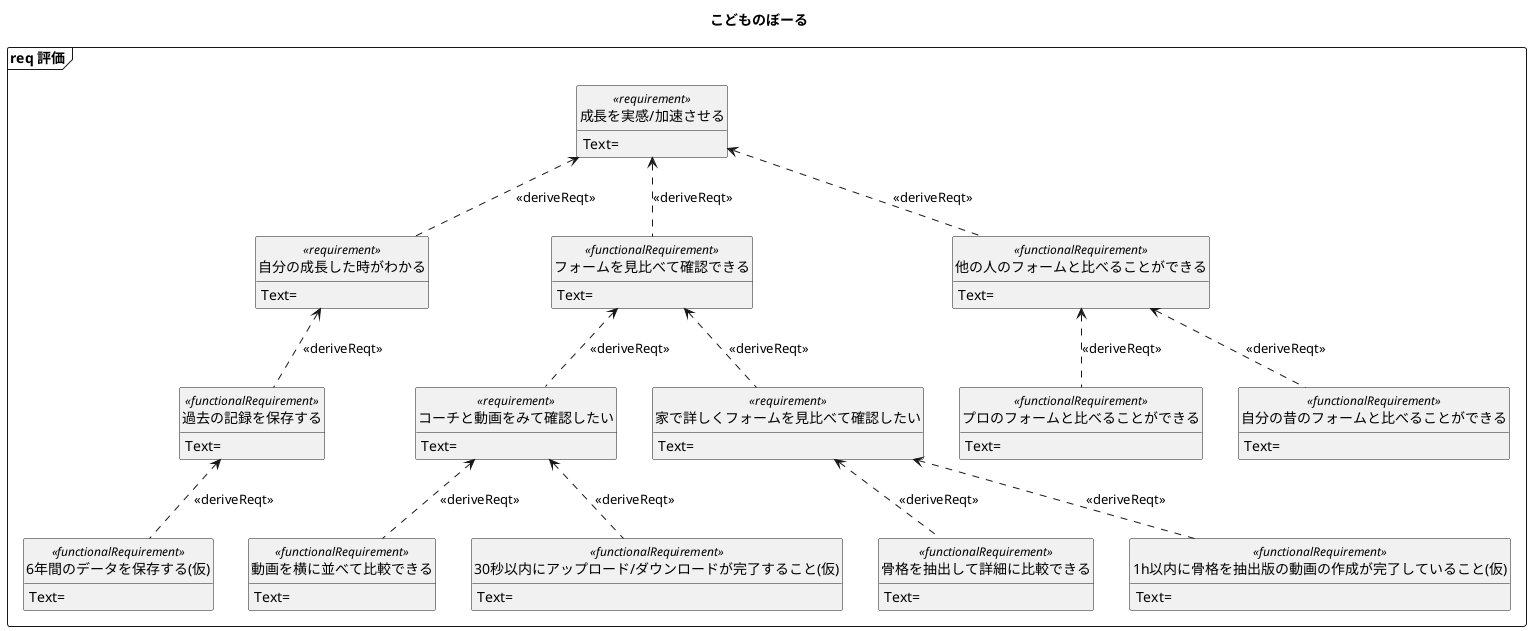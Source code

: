 @startuml

hide circle
hide empty members
hide method

!definelong req(name,txt,label)
class "name" as label <<requirement>> {
Text=txt
}
!enddefinelong

!definelong freq(name,txt,label)
class "name" as label <<functionalRequirement>> {
Text=txt
}
!enddefinelong

!definelong dcnstr(name,txt,label)
class "name" as label <<designConstraint>> {
Text=txt
}
!enddefinelong

!definelong testcase(name,txt,label)
class "name" as label <<testCase>> {
Text=txt
}

!enddefinelong
!define nest(x,y) x +-- y
!define derive(x,y) x <.. y : <<deriveReqt>>
!define refine(x,y) x <.. y : <<refine>>
!define derivel(x,y) x <.. y : <<deriveReqt>> link

!define REQ4 成長を実感/加速させる
!define REQ5 自分の成長した時がわかる
!define REQ6 過去の記録を保存する
!define REQ7 6年間のデータを保存する(仮)

!define REQ8 フォームを見比べて確認できる
!define REQ9 コーチと動画をみて確認したい
!define REQ10 動画を横に並べて比較できる
!define REQ11 30秒以内にアップロード/ダウンロードが完了すること(仮)

!define REQ12 家で詳しくフォームを見比べて確認したい
!define REQ13 骨格を抽出して詳細に比較できる
!define REQ14 1h以内に骨格を抽出版の動画の作成が完了していること(仮)

!define REQ3_6 他の人のフォームと比べることができる
!define REQ3_7 プロのフォームと比べることができる
!define REQ3_8 自分の昔のフォームと比べることができる

title こどものぼーる

package "req 評価" <<Frame>> {
    req(REQ4,,A4)
    req(REQ5,,A5)
    freq(REQ6,,A6)
    freq(REQ7,,A7)
    freq(REQ8,,A8)
    req(REQ9,,A9)
    freq(REQ10,,A10)
    freq(REQ11,,A11)
    req(REQ12,,A12)
    freq(REQ13,,A13)
    freq(REQ14,,A14)

    freq(REQ3_6,,A3_6)
    freq(REQ3_7,,A3_7)
    freq(REQ3_8,,A3_8)
}
derive(A4,A5)
derive(A4,A8)
derive(A8,A9)
derive(A9,A10)
derive(A9,A11)
derive(A8,A12)
derive(A12,A13)
derive(A12,A14)
derive(A5,A6)
derive(A6,A7)

derive(A4,A3_6)
derive(A3_6,A3_7)
derive(A3_6,A3_8)


@enduml
